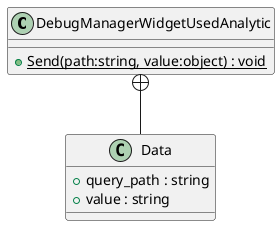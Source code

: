 @startuml
class DebugManagerWidgetUsedAnalytic {
    + {static} Send(path:string, value:object) : void
}
class Data {
    + query_path : string
    + value : string
}
DebugManagerWidgetUsedAnalytic +-- Data
@enduml
